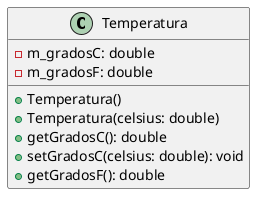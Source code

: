 @startuml
class Temperatura{
 - m_gradosC: double
 - m_gradosF: double

+ Temperatura()
+ Temperatura(celsius: double)
+ getGradosC(): double
+ setGradosC(celsius: double): void
+ getGradosF(): double

}
@enduml
